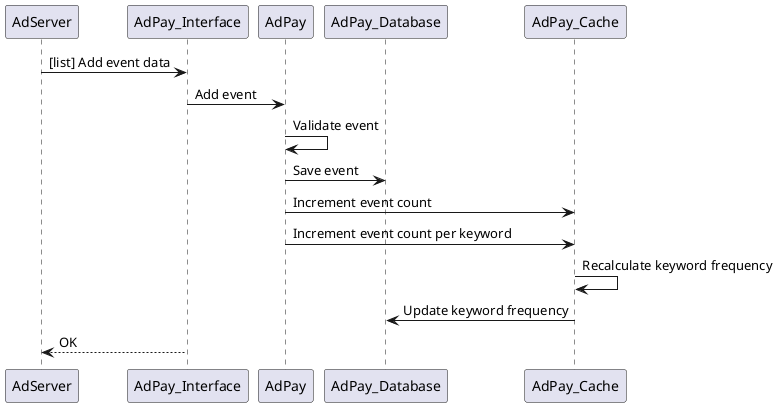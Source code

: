 @startuml
AdServer -> AdPay_Interface: [list] Add event data
AdPay_Interface -> AdPay: Add event
AdPay -> AdPay: Validate event
AdPay -> AdPay_Database: Save event
AdPay -> AdPay_Cache: Increment event count
AdPay -> AdPay_Cache: Increment event count per keyword
AdPay_Cache -> AdPay_Cache: Recalculate keyword frequency
AdPay_Cache -> AdPay_Database: Update keyword frequency
AdServer <-- AdPay_Interface: OK
@enduml
